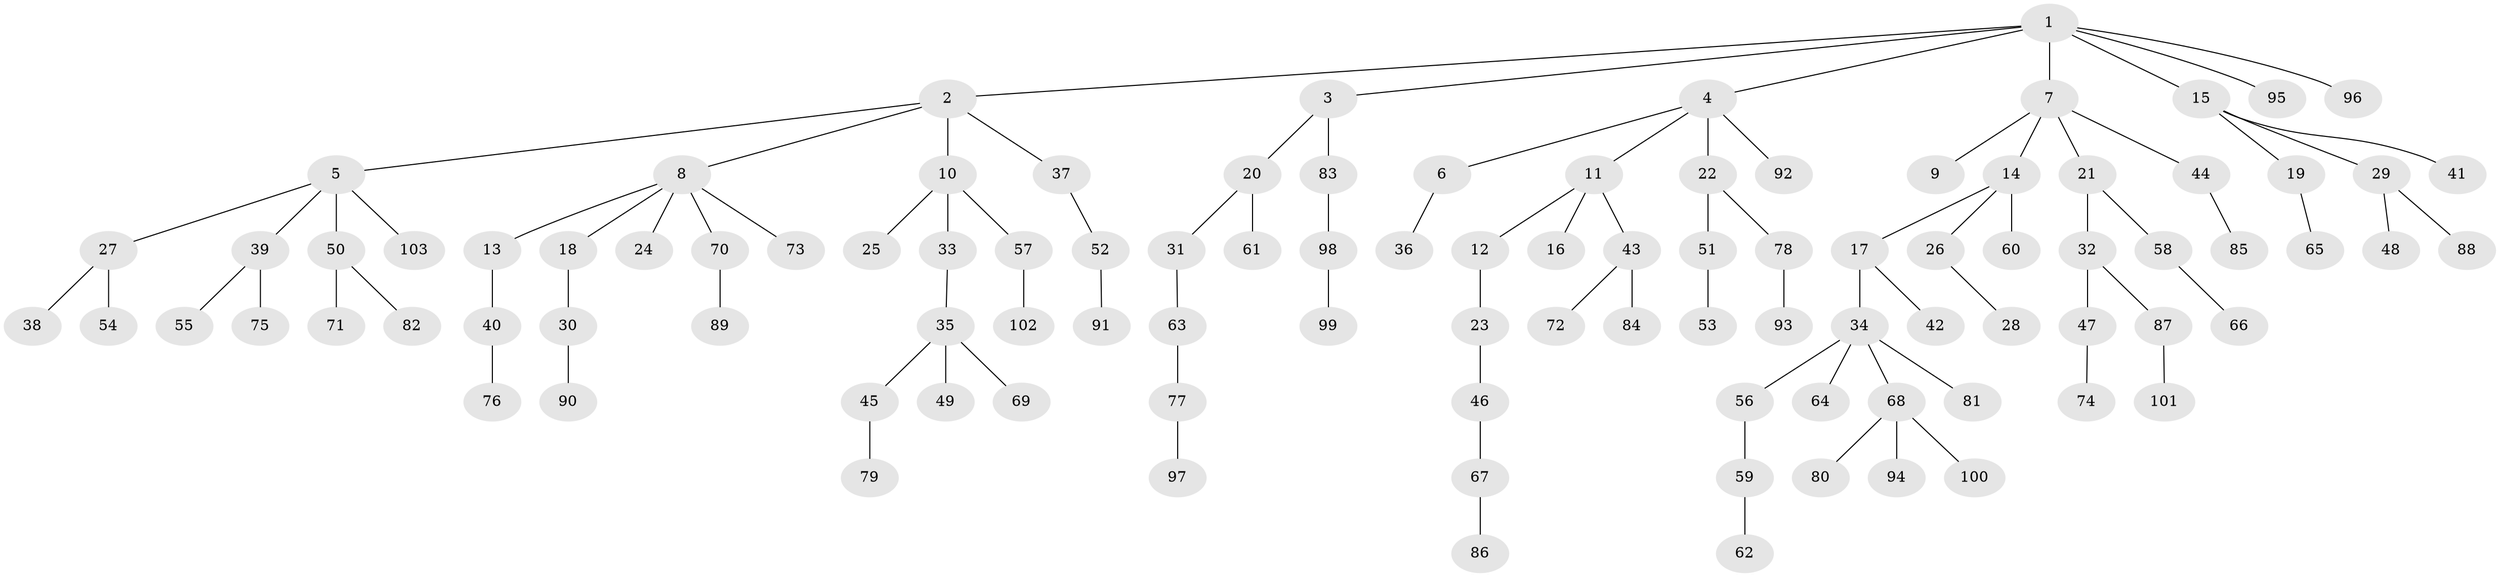 // coarse degree distribution, {2: 0.28846153846153844, 5: 0.038461538461538464, 3: 0.17307692307692307, 1: 0.4423076923076923, 4: 0.057692307692307696}
// Generated by graph-tools (version 1.1) at 2025/37/03/04/25 23:37:29]
// undirected, 103 vertices, 102 edges
graph export_dot {
  node [color=gray90,style=filled];
  1;
  2;
  3;
  4;
  5;
  6;
  7;
  8;
  9;
  10;
  11;
  12;
  13;
  14;
  15;
  16;
  17;
  18;
  19;
  20;
  21;
  22;
  23;
  24;
  25;
  26;
  27;
  28;
  29;
  30;
  31;
  32;
  33;
  34;
  35;
  36;
  37;
  38;
  39;
  40;
  41;
  42;
  43;
  44;
  45;
  46;
  47;
  48;
  49;
  50;
  51;
  52;
  53;
  54;
  55;
  56;
  57;
  58;
  59;
  60;
  61;
  62;
  63;
  64;
  65;
  66;
  67;
  68;
  69;
  70;
  71;
  72;
  73;
  74;
  75;
  76;
  77;
  78;
  79;
  80;
  81;
  82;
  83;
  84;
  85;
  86;
  87;
  88;
  89;
  90;
  91;
  92;
  93;
  94;
  95;
  96;
  97;
  98;
  99;
  100;
  101;
  102;
  103;
  1 -- 2;
  1 -- 3;
  1 -- 4;
  1 -- 7;
  1 -- 15;
  1 -- 95;
  1 -- 96;
  2 -- 5;
  2 -- 8;
  2 -- 10;
  2 -- 37;
  3 -- 20;
  3 -- 83;
  4 -- 6;
  4 -- 11;
  4 -- 22;
  4 -- 92;
  5 -- 27;
  5 -- 39;
  5 -- 50;
  5 -- 103;
  6 -- 36;
  7 -- 9;
  7 -- 14;
  7 -- 21;
  7 -- 44;
  8 -- 13;
  8 -- 18;
  8 -- 24;
  8 -- 70;
  8 -- 73;
  10 -- 25;
  10 -- 33;
  10 -- 57;
  11 -- 12;
  11 -- 16;
  11 -- 43;
  12 -- 23;
  13 -- 40;
  14 -- 17;
  14 -- 26;
  14 -- 60;
  15 -- 19;
  15 -- 29;
  15 -- 41;
  17 -- 34;
  17 -- 42;
  18 -- 30;
  19 -- 65;
  20 -- 31;
  20 -- 61;
  21 -- 32;
  21 -- 58;
  22 -- 51;
  22 -- 78;
  23 -- 46;
  26 -- 28;
  27 -- 38;
  27 -- 54;
  29 -- 48;
  29 -- 88;
  30 -- 90;
  31 -- 63;
  32 -- 47;
  32 -- 87;
  33 -- 35;
  34 -- 56;
  34 -- 64;
  34 -- 68;
  34 -- 81;
  35 -- 45;
  35 -- 49;
  35 -- 69;
  37 -- 52;
  39 -- 55;
  39 -- 75;
  40 -- 76;
  43 -- 72;
  43 -- 84;
  44 -- 85;
  45 -- 79;
  46 -- 67;
  47 -- 74;
  50 -- 71;
  50 -- 82;
  51 -- 53;
  52 -- 91;
  56 -- 59;
  57 -- 102;
  58 -- 66;
  59 -- 62;
  63 -- 77;
  67 -- 86;
  68 -- 80;
  68 -- 94;
  68 -- 100;
  70 -- 89;
  77 -- 97;
  78 -- 93;
  83 -- 98;
  87 -- 101;
  98 -- 99;
}
